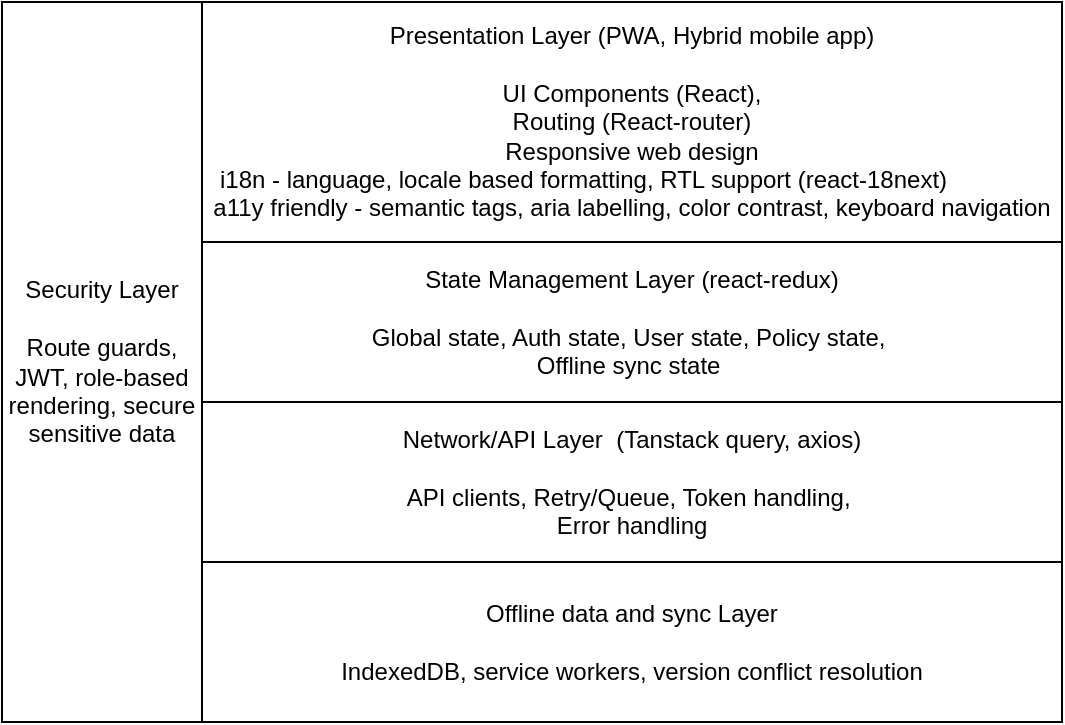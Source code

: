 <mxfile version="27.1.4">
  <diagram name="Page-1" id="mnG0VJJ028siTZ0DQfRU">
    <mxGraphModel dx="1042" dy="562" grid="1" gridSize="10" guides="1" tooltips="1" connect="1" arrows="1" fold="1" page="1" pageScale="1" pageWidth="850" pageHeight="1100" math="0" shadow="0">
      <root>
        <mxCell id="0" />
        <mxCell id="1" parent="0" />
        <mxCell id="jkwFe0hKUGfnm1YteqNM-1" value="Presentation Layer (PWA, Hybrid mobile app)&lt;div&gt;&lt;br&gt;&lt;div&gt;UI Components (React),&lt;/div&gt;&lt;div&gt;Routing (React-router)&lt;/div&gt;&lt;div&gt;Responsive web design&lt;/div&gt;&lt;div style=&quot;text-align: start;&quot;&gt;&amp;nbsp;i18n - language, locale based formatting, RTL support (react-18next)&lt;/div&gt;&lt;div&gt;a11y friendly - semantic tags, aria labelling, color contrast, keyboard navigation&lt;/div&gt;&lt;/div&gt;" style="rounded=0;whiteSpace=wrap;html=1;" vertex="1" parent="1">
          <mxGeometry x="160" y="60" width="430" height="120" as="geometry" />
        </mxCell>
        <mxCell id="jkwFe0hKUGfnm1YteqNM-4" value="&lt;div&gt;State Management Layer&amp;nbsp;&lt;span style=&quot;background-color: transparent; color: light-dark(rgb(0, 0, 0), rgb(255, 255, 255));&quot;&gt;(react-redux)&lt;/span&gt;&lt;/div&gt;&lt;div&gt;&lt;span style=&quot;background-color: transparent; color: light-dark(rgb(0, 0, 0), rgb(255, 255, 255));&quot;&gt;&lt;br&gt;&lt;/span&gt;&lt;/div&gt;&lt;div&gt;Global state, Auth state, User state, Policy state,&amp;nbsp;&lt;/div&gt;&lt;div&gt;Offline sync state&amp;nbsp;&lt;/div&gt;" style="rounded=0;whiteSpace=wrap;html=1;" vertex="1" parent="1">
          <mxGeometry x="160" y="180" width="430" height="80" as="geometry" />
        </mxCell>
        <mxCell id="jkwFe0hKUGfnm1YteqNM-5" value="&lt;div&gt;Network/API Layer&amp;nbsp;&lt;span style=&quot;background-color: transparent; color: light-dark(rgb(0, 0, 0), rgb(255, 255, 255));&quot;&gt;&amp;nbsp;&lt;/span&gt;&lt;span style=&quot;background-color: transparent; color: light-dark(rgb(0, 0, 0), rgb(255, 255, 255));&quot;&gt;(Tanstack query, axios)&lt;/span&gt;&lt;/div&gt;&lt;div&gt;&lt;span style=&quot;background-color: transparent; color: light-dark(rgb(0, 0, 0), rgb(255, 255, 255));&quot;&gt;&lt;br&gt;&lt;/span&gt;&lt;/div&gt;&lt;div&gt;API clients, Retry/Queue, Token handling,&amp;nbsp;&lt;/div&gt;&lt;div&gt;Error handling&lt;/div&gt;" style="rounded=0;whiteSpace=wrap;html=1;" vertex="1" parent="1">
          <mxGeometry x="160" y="260" width="430" height="80" as="geometry" />
        </mxCell>
        <mxCell id="jkwFe0hKUGfnm1YteqNM-6" value="&lt;div&gt;Offline data and sync Layer&lt;/div&gt;&lt;div&gt;&lt;br&gt;&lt;/div&gt;&lt;div&gt;IndexedDB, service workers, version conflict resolution&lt;/div&gt;" style="rounded=0;whiteSpace=wrap;html=1;" vertex="1" parent="1">
          <mxGeometry x="160" y="340" width="430" height="80" as="geometry" />
        </mxCell>
        <mxCell id="jkwFe0hKUGfnm1YteqNM-10" value="Security Layer&lt;div&gt;&lt;br&gt;&lt;div&gt;Route guards, JWT, role-based rendering, secure sensitive data&lt;/div&gt;&lt;/div&gt;" style="rounded=0;whiteSpace=wrap;html=1;direction=south;" vertex="1" parent="1">
          <mxGeometry x="60" y="60" width="100" height="360" as="geometry" />
        </mxCell>
      </root>
    </mxGraphModel>
  </diagram>
</mxfile>
